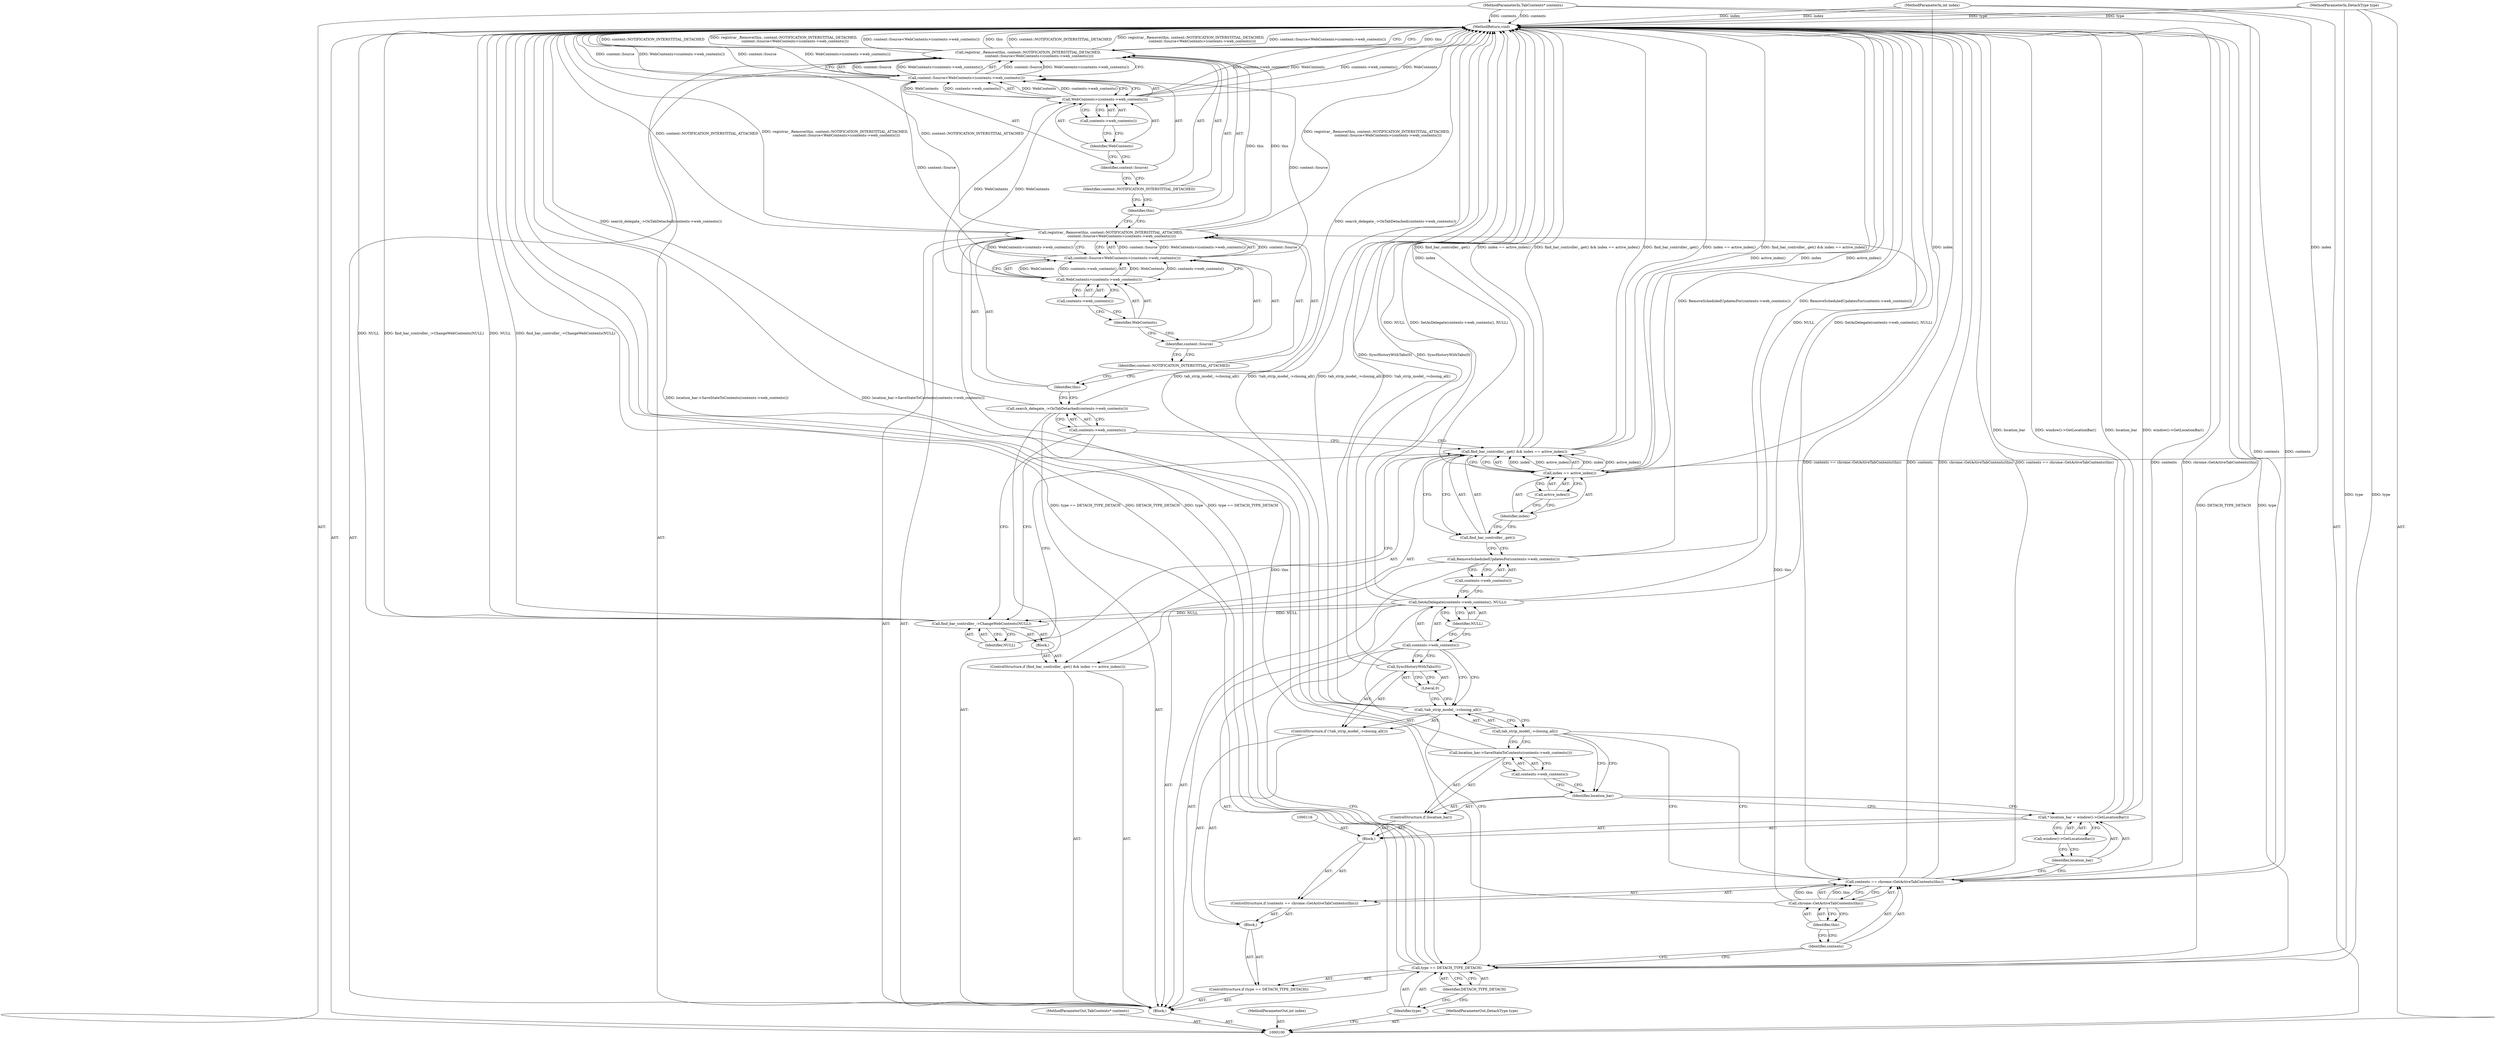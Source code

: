 digraph "1_Chrome_e89cfcb9090e8c98129ae9160c513f504db74599_3" {
"1000161" [label="(MethodReturn,void)"];
"1000101" [label="(MethodParameterIn,TabContents* contents)"];
"1000248" [label="(MethodParameterOut,TabContents* contents)"];
"1000102" [label="(MethodParameterIn,int index)"];
"1000249" [label="(MethodParameterOut,int index)"];
"1000126" [label="(Call,tab_strip_model_->closing_all())"];
"1000124" [label="(ControlStructure,if (!tab_strip_model_->closing_all()))"];
"1000125" [label="(Call,!tab_strip_model_->closing_all())"];
"1000128" [label="(Literal,0)"];
"1000127" [label="(Call,SyncHistoryWithTabs(0))"];
"1000130" [label="(Call,contents->web_contents())"];
"1000129" [label="(Call,SetAsDelegate(contents->web_contents(), NULL))"];
"1000131" [label="(Identifier,NULL)"];
"1000132" [label="(Call,RemoveScheduledUpdatesFor(contents->web_contents()))"];
"1000133" [label="(Call,contents->web_contents())"];
"1000134" [label="(ControlStructure,if (find_bar_controller_.get() && index == active_index()))"];
"1000137" [label="(Call,index == active_index())"];
"1000138" [label="(Identifier,index)"];
"1000139" [label="(Call,active_index())"];
"1000140" [label="(Block,)"];
"1000135" [label="(Call,find_bar_controller_.get() && index == active_index())"];
"1000136" [label="(Call,find_bar_controller_.get())"];
"1000142" [label="(Identifier,NULL)"];
"1000141" [label="(Call,find_bar_controller_->ChangeWebContents(NULL))"];
"1000103" [label="(MethodParameterIn,DetachType type)"];
"1000250" [label="(MethodParameterOut,DetachType type)"];
"1000104" [label="(Block,)"];
"1000143" [label="(Call,search_delegate_->OnTabDetached(contents->web_contents()))"];
"1000144" [label="(Call,contents->web_contents())"];
"1000146" [label="(Identifier,this)"];
"1000147" [label="(Identifier,content::NOTIFICATION_INTERSTITIAL_ATTACHED)"];
"1000145" [label="(Call,registrar_.Remove(this, content::NOTIFICATION_INTERSTITIAL_ATTACHED,\n                    content::Source<WebContents>(contents->web_contents())))"];
"1000148" [label="(Call,content::Source<WebContents>(contents->web_contents()))"];
"1000149" [label="(Identifier,content::Source)"];
"1000150" [label="(Call,WebContents>(contents->web_contents()))"];
"1000151" [label="(Identifier,WebContents)"];
"1000152" [label="(Call,contents->web_contents())"];
"1000154" [label="(Identifier,this)"];
"1000155" [label="(Identifier,content::NOTIFICATION_INTERSTITIAL_DETACHED)"];
"1000153" [label="(Call,registrar_.Remove(this, content::NOTIFICATION_INTERSTITIAL_DETACHED,\n                    content::Source<WebContents>(contents->web_contents())))"];
"1000156" [label="(Call,content::Source<WebContents>(contents->web_contents()))"];
"1000157" [label="(Identifier,content::Source)"];
"1000158" [label="(Call,WebContents>(contents->web_contents()))"];
"1000159" [label="(Identifier,WebContents)"];
"1000160" [label="(Call,contents->web_contents())"];
"1000108" [label="(Identifier,DETACH_TYPE_DETACH)"];
"1000105" [label="(ControlStructure,if (type == DETACH_TYPE_DETACH))"];
"1000109" [label="(Block,)"];
"1000106" [label="(Call,type == DETACH_TYPE_DETACH)"];
"1000107" [label="(Identifier,type)"];
"1000113" [label="(Call,chrome::GetActiveTabContents(this))"];
"1000110" [label="(ControlStructure,if (contents == chrome::GetActiveTabContents(this)))"];
"1000114" [label="(Identifier,this)"];
"1000111" [label="(Call,contents == chrome::GetActiveTabContents(this))"];
"1000112" [label="(Identifier,contents)"];
"1000117" [label="(Call,* location_bar = window()->GetLocationBar())"];
"1000118" [label="(Identifier,location_bar)"];
"1000119" [label="(Call,window()->GetLocationBar())"];
"1000115" [label="(Block,)"];
"1000121" [label="(Identifier,location_bar)"];
"1000120" [label="(ControlStructure,if (location_bar))"];
"1000123" [label="(Call,contents->web_contents())"];
"1000122" [label="(Call,location_bar->SaveStateToContents(contents->web_contents()))"];
"1000161" -> "1000100"  [label="AST: "];
"1000161" -> "1000153"  [label="CFG: "];
"1000125" -> "1000161"  [label="DDG: tab_strip_model_->closing_all()"];
"1000125" -> "1000161"  [label="DDG: !tab_strip_model_->closing_all()"];
"1000141" -> "1000161"  [label="DDG: NULL"];
"1000141" -> "1000161"  [label="DDG: find_bar_controller_->ChangeWebContents(NULL)"];
"1000106" -> "1000161"  [label="DDG: DETACH_TYPE_DETACH"];
"1000106" -> "1000161"  [label="DDG: type"];
"1000106" -> "1000161"  [label="DDG: type == DETACH_TYPE_DETACH"];
"1000156" -> "1000161"  [label="DDG: content::Source"];
"1000156" -> "1000161"  [label="DDG: WebContents>(contents->web_contents())"];
"1000158" -> "1000161"  [label="DDG: contents->web_contents()"];
"1000158" -> "1000161"  [label="DDG: WebContents"];
"1000117" -> "1000161"  [label="DDG: location_bar"];
"1000117" -> "1000161"  [label="DDG: window()->GetLocationBar()"];
"1000153" -> "1000161"  [label="DDG: this"];
"1000153" -> "1000161"  [label="DDG: content::NOTIFICATION_INTERSTITIAL_DETACHED"];
"1000153" -> "1000161"  [label="DDG: registrar_.Remove(this, content::NOTIFICATION_INTERSTITIAL_DETACHED,\n                    content::Source<WebContents>(contents->web_contents()))"];
"1000153" -> "1000161"  [label="DDG: content::Source<WebContents>(contents->web_contents())"];
"1000129" -> "1000161"  [label="DDG: NULL"];
"1000129" -> "1000161"  [label="DDG: SetAsDelegate(contents->web_contents(), NULL)"];
"1000132" -> "1000161"  [label="DDG: RemoveScheduledUpdatesFor(contents->web_contents())"];
"1000137" -> "1000161"  [label="DDG: active_index()"];
"1000137" -> "1000161"  [label="DDG: index"];
"1000103" -> "1000161"  [label="DDG: type"];
"1000127" -> "1000161"  [label="DDG: SyncHistoryWithTabs(0)"];
"1000102" -> "1000161"  [label="DDG: index"];
"1000111" -> "1000161"  [label="DDG: contents"];
"1000111" -> "1000161"  [label="DDG: chrome::GetActiveTabContents(this)"];
"1000111" -> "1000161"  [label="DDG: contents == chrome::GetActiveTabContents(this)"];
"1000135" -> "1000161"  [label="DDG: find_bar_controller_.get() && index == active_index()"];
"1000135" -> "1000161"  [label="DDG: find_bar_controller_.get()"];
"1000135" -> "1000161"  [label="DDG: index == active_index()"];
"1000101" -> "1000161"  [label="DDG: contents"];
"1000143" -> "1000161"  [label="DDG: search_delegate_->OnTabDetached(contents->web_contents())"];
"1000122" -> "1000161"  [label="DDG: location_bar->SaveStateToContents(contents->web_contents())"];
"1000145" -> "1000161"  [label="DDG: registrar_.Remove(this, content::NOTIFICATION_INTERSTITIAL_ATTACHED,\n                    content::Source<WebContents>(contents->web_contents()))"];
"1000145" -> "1000161"  [label="DDG: content::NOTIFICATION_INTERSTITIAL_ATTACHED"];
"1000101" -> "1000100"  [label="AST: "];
"1000101" -> "1000161"  [label="DDG: contents"];
"1000101" -> "1000111"  [label="DDG: contents"];
"1000248" -> "1000100"  [label="AST: "];
"1000102" -> "1000100"  [label="AST: "];
"1000102" -> "1000161"  [label="DDG: index"];
"1000102" -> "1000137"  [label="DDG: index"];
"1000249" -> "1000100"  [label="AST: "];
"1000126" -> "1000125"  [label="AST: "];
"1000126" -> "1000122"  [label="CFG: "];
"1000126" -> "1000121"  [label="CFG: "];
"1000126" -> "1000111"  [label="CFG: "];
"1000125" -> "1000126"  [label="CFG: "];
"1000124" -> "1000109"  [label="AST: "];
"1000125" -> "1000124"  [label="AST: "];
"1000127" -> "1000124"  [label="AST: "];
"1000125" -> "1000124"  [label="AST: "];
"1000125" -> "1000126"  [label="CFG: "];
"1000126" -> "1000125"  [label="AST: "];
"1000128" -> "1000125"  [label="CFG: "];
"1000130" -> "1000125"  [label="CFG: "];
"1000125" -> "1000161"  [label="DDG: tab_strip_model_->closing_all()"];
"1000125" -> "1000161"  [label="DDG: !tab_strip_model_->closing_all()"];
"1000128" -> "1000127"  [label="AST: "];
"1000128" -> "1000125"  [label="CFG: "];
"1000127" -> "1000128"  [label="CFG: "];
"1000127" -> "1000124"  [label="AST: "];
"1000127" -> "1000128"  [label="CFG: "];
"1000128" -> "1000127"  [label="AST: "];
"1000130" -> "1000127"  [label="CFG: "];
"1000127" -> "1000161"  [label="DDG: SyncHistoryWithTabs(0)"];
"1000130" -> "1000129"  [label="AST: "];
"1000130" -> "1000127"  [label="CFG: "];
"1000130" -> "1000125"  [label="CFG: "];
"1000130" -> "1000106"  [label="CFG: "];
"1000131" -> "1000130"  [label="CFG: "];
"1000129" -> "1000104"  [label="AST: "];
"1000129" -> "1000131"  [label="CFG: "];
"1000130" -> "1000129"  [label="AST: "];
"1000131" -> "1000129"  [label="AST: "];
"1000133" -> "1000129"  [label="CFG: "];
"1000129" -> "1000161"  [label="DDG: NULL"];
"1000129" -> "1000161"  [label="DDG: SetAsDelegate(contents->web_contents(), NULL)"];
"1000129" -> "1000141"  [label="DDG: NULL"];
"1000131" -> "1000129"  [label="AST: "];
"1000131" -> "1000130"  [label="CFG: "];
"1000129" -> "1000131"  [label="CFG: "];
"1000132" -> "1000104"  [label="AST: "];
"1000132" -> "1000133"  [label="CFG: "];
"1000133" -> "1000132"  [label="AST: "];
"1000136" -> "1000132"  [label="CFG: "];
"1000132" -> "1000161"  [label="DDG: RemoveScheduledUpdatesFor(contents->web_contents())"];
"1000133" -> "1000132"  [label="AST: "];
"1000133" -> "1000129"  [label="CFG: "];
"1000132" -> "1000133"  [label="CFG: "];
"1000134" -> "1000104"  [label="AST: "];
"1000135" -> "1000134"  [label="AST: "];
"1000140" -> "1000134"  [label="AST: "];
"1000137" -> "1000135"  [label="AST: "];
"1000137" -> "1000139"  [label="CFG: "];
"1000138" -> "1000137"  [label="AST: "];
"1000139" -> "1000137"  [label="AST: "];
"1000135" -> "1000137"  [label="CFG: "];
"1000137" -> "1000161"  [label="DDG: active_index()"];
"1000137" -> "1000161"  [label="DDG: index"];
"1000137" -> "1000135"  [label="DDG: index"];
"1000137" -> "1000135"  [label="DDG: active_index()"];
"1000102" -> "1000137"  [label="DDG: index"];
"1000138" -> "1000137"  [label="AST: "];
"1000138" -> "1000136"  [label="CFG: "];
"1000139" -> "1000138"  [label="CFG: "];
"1000139" -> "1000137"  [label="AST: "];
"1000139" -> "1000138"  [label="CFG: "];
"1000137" -> "1000139"  [label="CFG: "];
"1000140" -> "1000134"  [label="AST: "];
"1000141" -> "1000140"  [label="AST: "];
"1000135" -> "1000134"  [label="AST: "];
"1000135" -> "1000136"  [label="CFG: "];
"1000135" -> "1000137"  [label="CFG: "];
"1000136" -> "1000135"  [label="AST: "];
"1000137" -> "1000135"  [label="AST: "];
"1000142" -> "1000135"  [label="CFG: "];
"1000144" -> "1000135"  [label="CFG: "];
"1000135" -> "1000161"  [label="DDG: find_bar_controller_.get() && index == active_index()"];
"1000135" -> "1000161"  [label="DDG: find_bar_controller_.get()"];
"1000135" -> "1000161"  [label="DDG: index == active_index()"];
"1000137" -> "1000135"  [label="DDG: index"];
"1000137" -> "1000135"  [label="DDG: active_index()"];
"1000136" -> "1000135"  [label="AST: "];
"1000136" -> "1000132"  [label="CFG: "];
"1000138" -> "1000136"  [label="CFG: "];
"1000135" -> "1000136"  [label="CFG: "];
"1000142" -> "1000141"  [label="AST: "];
"1000142" -> "1000135"  [label="CFG: "];
"1000141" -> "1000142"  [label="CFG: "];
"1000141" -> "1000140"  [label="AST: "];
"1000141" -> "1000142"  [label="CFG: "];
"1000142" -> "1000141"  [label="AST: "];
"1000144" -> "1000141"  [label="CFG: "];
"1000141" -> "1000161"  [label="DDG: NULL"];
"1000141" -> "1000161"  [label="DDG: find_bar_controller_->ChangeWebContents(NULL)"];
"1000129" -> "1000141"  [label="DDG: NULL"];
"1000103" -> "1000100"  [label="AST: "];
"1000103" -> "1000161"  [label="DDG: type"];
"1000103" -> "1000106"  [label="DDG: type"];
"1000250" -> "1000100"  [label="AST: "];
"1000104" -> "1000100"  [label="AST: "];
"1000105" -> "1000104"  [label="AST: "];
"1000129" -> "1000104"  [label="AST: "];
"1000132" -> "1000104"  [label="AST: "];
"1000134" -> "1000104"  [label="AST: "];
"1000143" -> "1000104"  [label="AST: "];
"1000145" -> "1000104"  [label="AST: "];
"1000153" -> "1000104"  [label="AST: "];
"1000143" -> "1000104"  [label="AST: "];
"1000143" -> "1000144"  [label="CFG: "];
"1000144" -> "1000143"  [label="AST: "];
"1000146" -> "1000143"  [label="CFG: "];
"1000143" -> "1000161"  [label="DDG: search_delegate_->OnTabDetached(contents->web_contents())"];
"1000144" -> "1000143"  [label="AST: "];
"1000144" -> "1000141"  [label="CFG: "];
"1000144" -> "1000135"  [label="CFG: "];
"1000143" -> "1000144"  [label="CFG: "];
"1000146" -> "1000145"  [label="AST: "];
"1000146" -> "1000143"  [label="CFG: "];
"1000147" -> "1000146"  [label="CFG: "];
"1000147" -> "1000145"  [label="AST: "];
"1000147" -> "1000146"  [label="CFG: "];
"1000149" -> "1000147"  [label="CFG: "];
"1000145" -> "1000104"  [label="AST: "];
"1000145" -> "1000148"  [label="CFG: "];
"1000146" -> "1000145"  [label="AST: "];
"1000147" -> "1000145"  [label="AST: "];
"1000148" -> "1000145"  [label="AST: "];
"1000154" -> "1000145"  [label="CFG: "];
"1000145" -> "1000161"  [label="DDG: registrar_.Remove(this, content::NOTIFICATION_INTERSTITIAL_ATTACHED,\n                    content::Source<WebContents>(contents->web_contents()))"];
"1000145" -> "1000161"  [label="DDG: content::NOTIFICATION_INTERSTITIAL_ATTACHED"];
"1000113" -> "1000145"  [label="DDG: this"];
"1000148" -> "1000145"  [label="DDG: content::Source"];
"1000148" -> "1000145"  [label="DDG: WebContents>(contents->web_contents())"];
"1000145" -> "1000153"  [label="DDG: this"];
"1000148" -> "1000145"  [label="AST: "];
"1000148" -> "1000150"  [label="CFG: "];
"1000149" -> "1000148"  [label="AST: "];
"1000150" -> "1000148"  [label="AST: "];
"1000145" -> "1000148"  [label="CFG: "];
"1000148" -> "1000145"  [label="DDG: content::Source"];
"1000148" -> "1000145"  [label="DDG: WebContents>(contents->web_contents())"];
"1000150" -> "1000148"  [label="DDG: WebContents"];
"1000150" -> "1000148"  [label="DDG: contents->web_contents()"];
"1000148" -> "1000156"  [label="DDG: content::Source"];
"1000149" -> "1000148"  [label="AST: "];
"1000149" -> "1000147"  [label="CFG: "];
"1000151" -> "1000149"  [label="CFG: "];
"1000150" -> "1000148"  [label="AST: "];
"1000150" -> "1000152"  [label="CFG: "];
"1000151" -> "1000150"  [label="AST: "];
"1000152" -> "1000150"  [label="AST: "];
"1000148" -> "1000150"  [label="CFG: "];
"1000150" -> "1000148"  [label="DDG: WebContents"];
"1000150" -> "1000148"  [label="DDG: contents->web_contents()"];
"1000150" -> "1000158"  [label="DDG: WebContents"];
"1000151" -> "1000150"  [label="AST: "];
"1000151" -> "1000149"  [label="CFG: "];
"1000152" -> "1000151"  [label="CFG: "];
"1000152" -> "1000150"  [label="AST: "];
"1000152" -> "1000151"  [label="CFG: "];
"1000150" -> "1000152"  [label="CFG: "];
"1000154" -> "1000153"  [label="AST: "];
"1000154" -> "1000145"  [label="CFG: "];
"1000155" -> "1000154"  [label="CFG: "];
"1000155" -> "1000153"  [label="AST: "];
"1000155" -> "1000154"  [label="CFG: "];
"1000157" -> "1000155"  [label="CFG: "];
"1000153" -> "1000104"  [label="AST: "];
"1000153" -> "1000156"  [label="CFG: "];
"1000154" -> "1000153"  [label="AST: "];
"1000155" -> "1000153"  [label="AST: "];
"1000156" -> "1000153"  [label="AST: "];
"1000161" -> "1000153"  [label="CFG: "];
"1000153" -> "1000161"  [label="DDG: this"];
"1000153" -> "1000161"  [label="DDG: content::NOTIFICATION_INTERSTITIAL_DETACHED"];
"1000153" -> "1000161"  [label="DDG: registrar_.Remove(this, content::NOTIFICATION_INTERSTITIAL_DETACHED,\n                    content::Source<WebContents>(contents->web_contents()))"];
"1000153" -> "1000161"  [label="DDG: content::Source<WebContents>(contents->web_contents())"];
"1000145" -> "1000153"  [label="DDG: this"];
"1000156" -> "1000153"  [label="DDG: content::Source"];
"1000156" -> "1000153"  [label="DDG: WebContents>(contents->web_contents())"];
"1000156" -> "1000153"  [label="AST: "];
"1000156" -> "1000158"  [label="CFG: "];
"1000157" -> "1000156"  [label="AST: "];
"1000158" -> "1000156"  [label="AST: "];
"1000153" -> "1000156"  [label="CFG: "];
"1000156" -> "1000161"  [label="DDG: content::Source"];
"1000156" -> "1000161"  [label="DDG: WebContents>(contents->web_contents())"];
"1000156" -> "1000153"  [label="DDG: content::Source"];
"1000156" -> "1000153"  [label="DDG: WebContents>(contents->web_contents())"];
"1000148" -> "1000156"  [label="DDG: content::Source"];
"1000158" -> "1000156"  [label="DDG: WebContents"];
"1000158" -> "1000156"  [label="DDG: contents->web_contents()"];
"1000157" -> "1000156"  [label="AST: "];
"1000157" -> "1000155"  [label="CFG: "];
"1000159" -> "1000157"  [label="CFG: "];
"1000158" -> "1000156"  [label="AST: "];
"1000158" -> "1000160"  [label="CFG: "];
"1000159" -> "1000158"  [label="AST: "];
"1000160" -> "1000158"  [label="AST: "];
"1000156" -> "1000158"  [label="CFG: "];
"1000158" -> "1000161"  [label="DDG: contents->web_contents()"];
"1000158" -> "1000161"  [label="DDG: WebContents"];
"1000158" -> "1000156"  [label="DDG: WebContents"];
"1000158" -> "1000156"  [label="DDG: contents->web_contents()"];
"1000150" -> "1000158"  [label="DDG: WebContents"];
"1000159" -> "1000158"  [label="AST: "];
"1000159" -> "1000157"  [label="CFG: "];
"1000160" -> "1000159"  [label="CFG: "];
"1000160" -> "1000158"  [label="AST: "];
"1000160" -> "1000159"  [label="CFG: "];
"1000158" -> "1000160"  [label="CFG: "];
"1000108" -> "1000106"  [label="AST: "];
"1000108" -> "1000107"  [label="CFG: "];
"1000106" -> "1000108"  [label="CFG: "];
"1000105" -> "1000104"  [label="AST: "];
"1000106" -> "1000105"  [label="AST: "];
"1000109" -> "1000105"  [label="AST: "];
"1000109" -> "1000105"  [label="AST: "];
"1000110" -> "1000109"  [label="AST: "];
"1000124" -> "1000109"  [label="AST: "];
"1000106" -> "1000105"  [label="AST: "];
"1000106" -> "1000108"  [label="CFG: "];
"1000107" -> "1000106"  [label="AST: "];
"1000108" -> "1000106"  [label="AST: "];
"1000112" -> "1000106"  [label="CFG: "];
"1000130" -> "1000106"  [label="CFG: "];
"1000106" -> "1000161"  [label="DDG: DETACH_TYPE_DETACH"];
"1000106" -> "1000161"  [label="DDG: type"];
"1000106" -> "1000161"  [label="DDG: type == DETACH_TYPE_DETACH"];
"1000103" -> "1000106"  [label="DDG: type"];
"1000107" -> "1000106"  [label="AST: "];
"1000107" -> "1000100"  [label="CFG: "];
"1000108" -> "1000107"  [label="CFG: "];
"1000113" -> "1000111"  [label="AST: "];
"1000113" -> "1000114"  [label="CFG: "];
"1000114" -> "1000113"  [label="AST: "];
"1000111" -> "1000113"  [label="CFG: "];
"1000113" -> "1000111"  [label="DDG: this"];
"1000113" -> "1000145"  [label="DDG: this"];
"1000110" -> "1000109"  [label="AST: "];
"1000111" -> "1000110"  [label="AST: "];
"1000115" -> "1000110"  [label="AST: "];
"1000114" -> "1000113"  [label="AST: "];
"1000114" -> "1000112"  [label="CFG: "];
"1000113" -> "1000114"  [label="CFG: "];
"1000111" -> "1000110"  [label="AST: "];
"1000111" -> "1000113"  [label="CFG: "];
"1000112" -> "1000111"  [label="AST: "];
"1000113" -> "1000111"  [label="AST: "];
"1000118" -> "1000111"  [label="CFG: "];
"1000126" -> "1000111"  [label="CFG: "];
"1000111" -> "1000161"  [label="DDG: contents"];
"1000111" -> "1000161"  [label="DDG: chrome::GetActiveTabContents(this)"];
"1000111" -> "1000161"  [label="DDG: contents == chrome::GetActiveTabContents(this)"];
"1000101" -> "1000111"  [label="DDG: contents"];
"1000113" -> "1000111"  [label="DDG: this"];
"1000112" -> "1000111"  [label="AST: "];
"1000112" -> "1000106"  [label="CFG: "];
"1000114" -> "1000112"  [label="CFG: "];
"1000117" -> "1000115"  [label="AST: "];
"1000117" -> "1000119"  [label="CFG: "];
"1000118" -> "1000117"  [label="AST: "];
"1000119" -> "1000117"  [label="AST: "];
"1000121" -> "1000117"  [label="CFG: "];
"1000117" -> "1000161"  [label="DDG: location_bar"];
"1000117" -> "1000161"  [label="DDG: window()->GetLocationBar()"];
"1000118" -> "1000117"  [label="AST: "];
"1000118" -> "1000111"  [label="CFG: "];
"1000119" -> "1000118"  [label="CFG: "];
"1000119" -> "1000117"  [label="AST: "];
"1000119" -> "1000118"  [label="CFG: "];
"1000117" -> "1000119"  [label="CFG: "];
"1000115" -> "1000110"  [label="AST: "];
"1000116" -> "1000115"  [label="AST: "];
"1000117" -> "1000115"  [label="AST: "];
"1000120" -> "1000115"  [label="AST: "];
"1000121" -> "1000120"  [label="AST: "];
"1000121" -> "1000117"  [label="CFG: "];
"1000123" -> "1000121"  [label="CFG: "];
"1000126" -> "1000121"  [label="CFG: "];
"1000120" -> "1000115"  [label="AST: "];
"1000121" -> "1000120"  [label="AST: "];
"1000122" -> "1000120"  [label="AST: "];
"1000123" -> "1000122"  [label="AST: "];
"1000123" -> "1000121"  [label="CFG: "];
"1000122" -> "1000123"  [label="CFG: "];
"1000122" -> "1000120"  [label="AST: "];
"1000122" -> "1000123"  [label="CFG: "];
"1000123" -> "1000122"  [label="AST: "];
"1000126" -> "1000122"  [label="CFG: "];
"1000122" -> "1000161"  [label="DDG: location_bar->SaveStateToContents(contents->web_contents())"];
}
